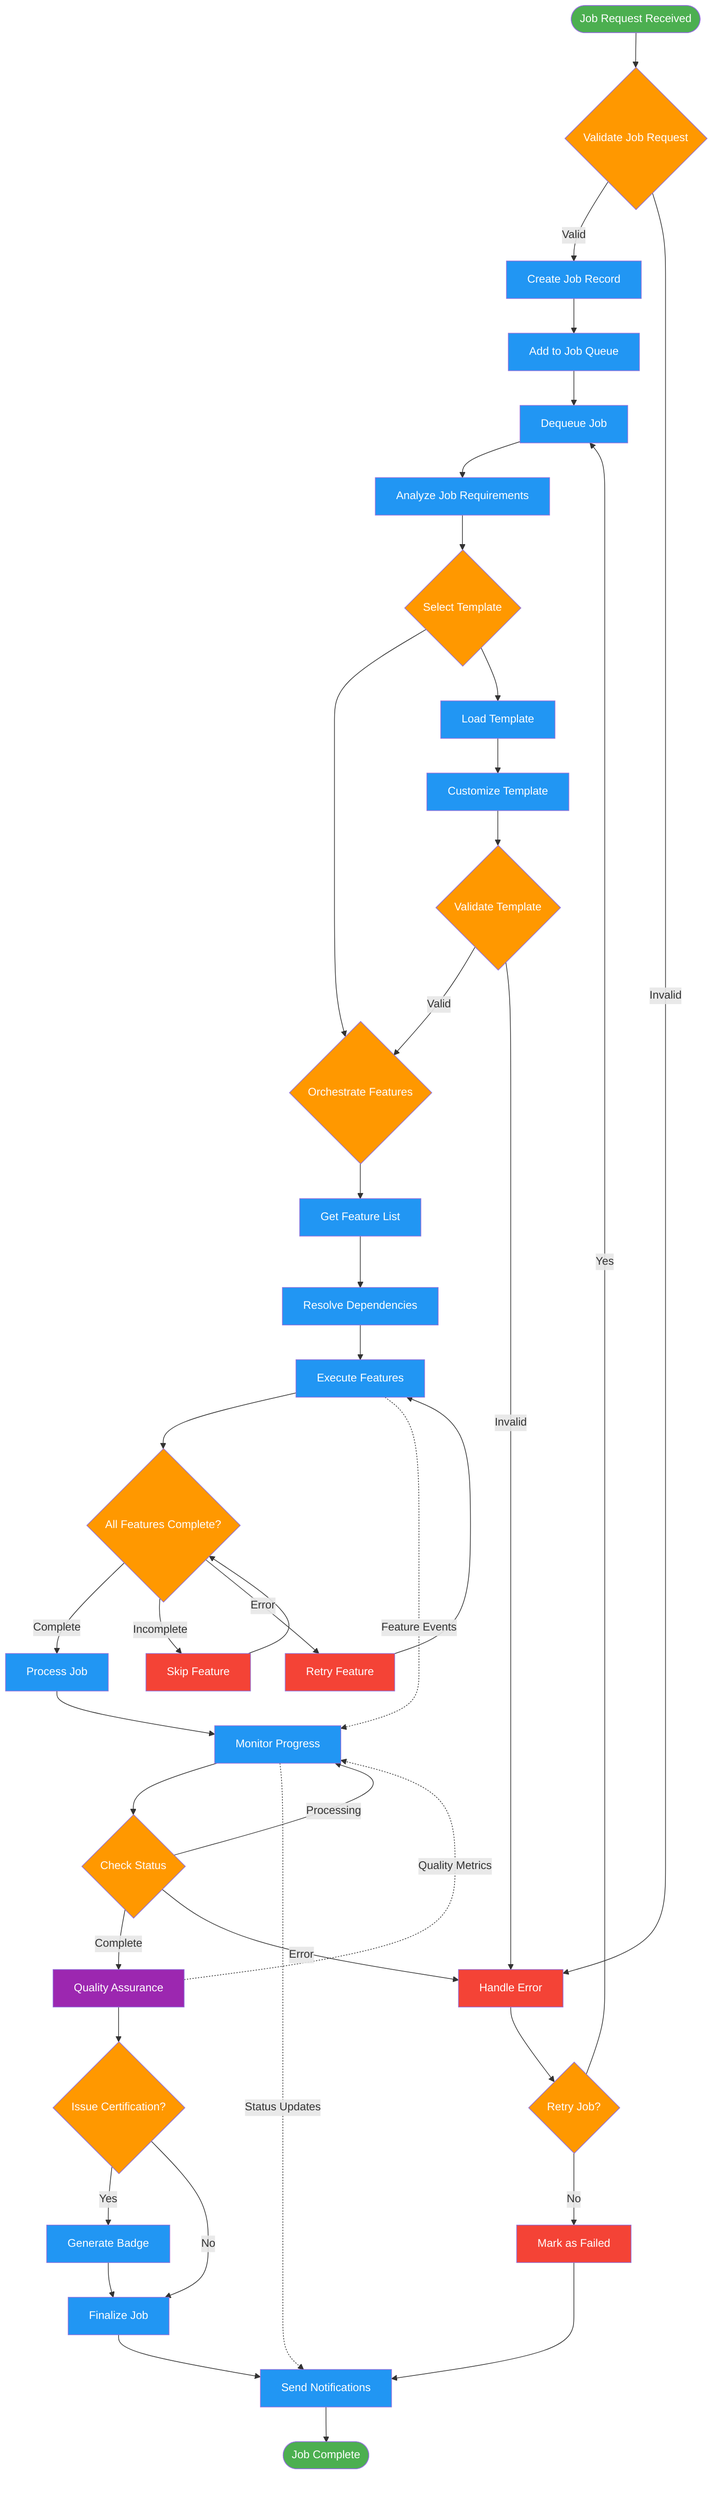 flowchart TD
    %% CVPlus Workflow Job Processing Flow
    %% Author: Gil Klainert
    %% Date: 2025-08-29
    
    %% Job Initiation
    START([Job Request Received])
    VALIDATE{Validate Job Request}
    CREATE[Create Job Record]
    QUEUE[Add to Job Queue]
    
    %% Job Processing Pipeline
    DEQUEUE[Dequeue Job]
    ANALYZE[Analyze Job Requirements]
    TEMPLATE{Select Template}
    FEATURES{Orchestrate Features}
    
    %% Template Processing
    LOAD_TEMPLATE[Load Template]
    CUSTOMIZE[Customize Template]
    VALIDATE_TEMPLATE{Validate Template}
    
    %% Feature Processing
    FEATURE_LIST[Get Feature List]
    FEATURE_DEPS[Resolve Dependencies]
    FEATURE_EXEC[Execute Features]
    FEATURE_CHECK{All Features Complete?}
    FEATURE_SKIP[Skip Feature]
    FEATURE_RETRY[Retry Feature]
    
    %% Job Execution
    PROCESS[Process Job]
    MONITOR[Monitor Progress]
    STATUS{Check Status}
    
    %% Quality & Certification
    QA[Quality Assurance]
    CERT{Issue Certification?}
    BADGE[Generate Badge]
    
    %% Completion
    FINALIZE[Finalize Job]
    NOTIFY[Send Notifications]
    COMPLETE([Job Complete])
    
    %% Error Handling
    ERROR[Handle Error]
    RETRY{Retry Job?}
    FAIL[Mark as Failed]
    
    %% Flow Connections
    START --> VALIDATE
    VALIDATE -->|Valid| CREATE
    VALIDATE -->|Invalid| ERROR
    CREATE --> QUEUE
    QUEUE --> DEQUEUE
    
    DEQUEUE --> ANALYZE
    ANALYZE --> TEMPLATE
    TEMPLATE --> FEATURES
    
    %% Template Flow
    TEMPLATE --> LOAD_TEMPLATE
    LOAD_TEMPLATE --> CUSTOMIZE
    CUSTOMIZE --> VALIDATE_TEMPLATE
    VALIDATE_TEMPLATE -->|Valid| FEATURES
    VALIDATE_TEMPLATE -->|Invalid| ERROR
    
    %% Feature Flow
    FEATURES --> FEATURE_LIST
    FEATURE_LIST --> FEATURE_DEPS
    FEATURE_DEPS --> FEATURE_EXEC
    FEATURE_EXEC --> FEATURE_CHECK
    FEATURE_CHECK -->|Complete| PROCESS
    FEATURE_CHECK -->|Incomplete| FEATURE_SKIP
    FEATURE_CHECK -->|Error| FEATURE_RETRY
    FEATURE_SKIP --> FEATURE_CHECK
    FEATURE_RETRY --> FEATURE_EXEC
    
    %% Processing Flow
    PROCESS --> MONITOR
    MONITOR --> STATUS
    STATUS -->|Processing| MONITOR
    STATUS -->|Complete| QA
    STATUS -->|Error| ERROR
    
    %% Quality & Certification Flow
    QA --> CERT
    CERT -->|Yes| BADGE
    CERT -->|No| FINALIZE
    BADGE --> FINALIZE
    
    %% Completion Flow
    FINALIZE --> NOTIFY
    NOTIFY --> COMPLETE
    
    %% Error Flow
    ERROR --> RETRY
    RETRY -->|Yes| DEQUEUE
    RETRY -->|No| FAIL
    FAIL --> NOTIFY
    
    %% Parallel Processes
    MONITOR -.->|Status Updates| NOTIFY
    FEATURE_EXEC -.->|Feature Events| MONITOR
    QA -.->|Quality Metrics| MONITOR
    
    classDef startEnd fill:#4caf50,color:#fff
    classDef process fill:#2196f3,color:#fff
    classDef decision fill:#ff9800,color:#fff
    classDef error fill:#f44336,color:#fff
    classDef quality fill:#9c27b0,color:#fff
    
    class START,COMPLETE startEnd
    class CREATE,QUEUE,DEQUEUE,ANALYZE,LOAD_TEMPLATE,CUSTOMIZE,FEATURE_LIST,FEATURE_DEPS,FEATURE_EXEC,PROCESS,MONITOR,FINALIZE,NOTIFY,BADGE process
    class VALIDATE,TEMPLATE,FEATURES,VALIDATE_TEMPLATE,FEATURE_CHECK,STATUS,CERT,RETRY decision
    class ERROR,FAIL,FEATURE_SKIP,FEATURE_RETRY error
    class QA quality